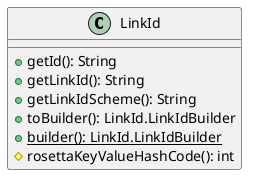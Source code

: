 @startuml

    class LinkId [[LinkId.html]] {
        +getId(): String
        +getLinkId(): String
        +getLinkIdScheme(): String
        +toBuilder(): LinkId.LinkIdBuilder
        {static} +builder(): LinkId.LinkIdBuilder
        #rosettaKeyValueHashCode(): int
    }

@enduml
